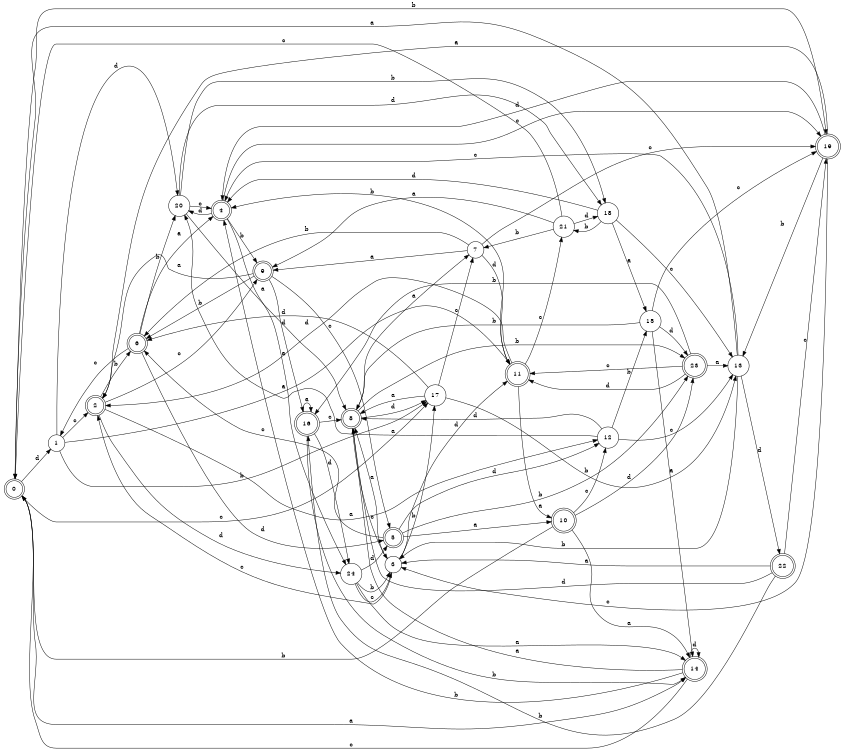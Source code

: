 digraph n20_6 {
__start0 [label="" shape="none"];

rankdir=LR;
size="8,5";

s0 [style="rounded,filled", color="black", fillcolor="white" shape="doublecircle", label="0"];
s1 [style="filled", color="black", fillcolor="white" shape="circle", label="1"];
s2 [style="rounded,filled", color="black", fillcolor="white" shape="doublecircle", label="2"];
s3 [style="filled", color="black", fillcolor="white" shape="circle", label="3"];
s4 [style="rounded,filled", color="black", fillcolor="white" shape="doublecircle", label="4"];
s5 [style="rounded,filled", color="black", fillcolor="white" shape="doublecircle", label="5"];
s6 [style="rounded,filled", color="black", fillcolor="white" shape="doublecircle", label="6"];
s7 [style="filled", color="black", fillcolor="white" shape="circle", label="7"];
s8 [style="rounded,filled", color="black", fillcolor="white" shape="doublecircle", label="8"];
s9 [style="rounded,filled", color="black", fillcolor="white" shape="doublecircle", label="9"];
s10 [style="rounded,filled", color="black", fillcolor="white" shape="doublecircle", label="10"];
s11 [style="rounded,filled", color="black", fillcolor="white" shape="doublecircle", label="11"];
s12 [style="filled", color="black", fillcolor="white" shape="circle", label="12"];
s13 [style="filled", color="black", fillcolor="white" shape="circle", label="13"];
s14 [style="rounded,filled", color="black", fillcolor="white" shape="doublecircle", label="14"];
s15 [style="filled", color="black", fillcolor="white" shape="circle", label="15"];
s16 [style="rounded,filled", color="black", fillcolor="white" shape="doublecircle", label="16"];
s17 [style="filled", color="black", fillcolor="white" shape="circle", label="17"];
s18 [style="filled", color="black", fillcolor="white" shape="circle", label="18"];
s19 [style="rounded,filled", color="black", fillcolor="white" shape="doublecircle", label="19"];
s20 [style="filled", color="black", fillcolor="white" shape="circle", label="20"];
s21 [style="filled", color="black", fillcolor="white" shape="circle", label="21"];
s22 [style="rounded,filled", color="black", fillcolor="white" shape="doublecircle", label="22"];
s23 [style="rounded,filled", color="black", fillcolor="white" shape="doublecircle", label="23"];
s24 [style="filled", color="black", fillcolor="white" shape="circle", label="24"];
s0 -> s14 [label="a"];
s0 -> s19 [label="b"];
s0 -> s17 [label="c"];
s0 -> s1 [label="d"];
s1 -> s11 [label="a"];
s1 -> s17 [label="b"];
s1 -> s2 [label="c"];
s1 -> s20 [label="d"];
s2 -> s12 [label="a"];
s2 -> s6 [label="b"];
s2 -> s9 [label="c"];
s2 -> s24 [label="d"];
s3 -> s8 [label="a"];
s3 -> s17 [label="b"];
s3 -> s2 [label="c"];
s3 -> s11 [label="d"];
s4 -> s24 [label="a"];
s4 -> s9 [label="b"];
s4 -> s19 [label="c"];
s4 -> s20 [label="d"];
s5 -> s10 [label="a"];
s5 -> s23 [label="b"];
s5 -> s6 [label="c"];
s5 -> s12 [label="d"];
s6 -> s4 [label="a"];
s6 -> s20 [label="b"];
s6 -> s1 [label="c"];
s6 -> s5 [label="d"];
s7 -> s9 [label="a"];
s7 -> s6 [label="b"];
s7 -> s19 [label="c"];
s7 -> s11 [label="d"];
s8 -> s7 [label="a"];
s8 -> s23 [label="b"];
s8 -> s3 [label="c"];
s8 -> s17 [label="d"];
s9 -> s2 [label="a"];
s9 -> s6 [label="b"];
s9 -> s5 [label="c"];
s9 -> s16 [label="d"];
s10 -> s14 [label="a"];
s10 -> s0 [label="b"];
s10 -> s12 [label="c"];
s10 -> s23 [label="d"];
s11 -> s10 [label="a"];
s11 -> s4 [label="b"];
s11 -> s21 [label="c"];
s11 -> s2 [label="d"];
s12 -> s20 [label="a"];
s12 -> s15 [label="b"];
s12 -> s13 [label="c"];
s12 -> s8 [label="d"];
s13 -> s0 [label="a"];
s13 -> s3 [label="b"];
s13 -> s4 [label="c"];
s13 -> s22 [label="d"];
s14 -> s8 [label="a"];
s14 -> s4 [label="b"];
s14 -> s0 [label="c"];
s14 -> s14 [label="d"];
s15 -> s14 [label="a"];
s15 -> s8 [label="b"];
s15 -> s19 [label="c"];
s15 -> s23 [label="d"];
s16 -> s16 [label="a"];
s16 -> s14 [label="b"];
s16 -> s8 [label="c"];
s16 -> s24 [label="d"];
s17 -> s8 [label="a"];
s17 -> s13 [label="b"];
s17 -> s7 [label="c"];
s17 -> s6 [label="d"];
s18 -> s15 [label="a"];
s18 -> s21 [label="b"];
s18 -> s13 [label="c"];
s18 -> s4 [label="d"];
s19 -> s2 [label="a"];
s19 -> s13 [label="b"];
s19 -> s3 [label="c"];
s19 -> s4 [label="d"];
s20 -> s8 [label="a"];
s20 -> s18 [label="b"];
s20 -> s4 [label="c"];
s20 -> s18 [label="d"];
s21 -> s9 [label="a"];
s21 -> s7 [label="b"];
s21 -> s0 [label="c"];
s21 -> s18 [label="d"];
s22 -> s3 [label="a"];
s22 -> s16 [label="b"];
s22 -> s19 [label="c"];
s22 -> s8 [label="d"];
s23 -> s13 [label="a"];
s23 -> s16 [label="b"];
s23 -> s11 [label="c"];
s23 -> s11 [label="d"];
s24 -> s14 [label="a"];
s24 -> s3 [label="b"];
s24 -> s3 [label="c"];
s24 -> s5 [label="d"];

}